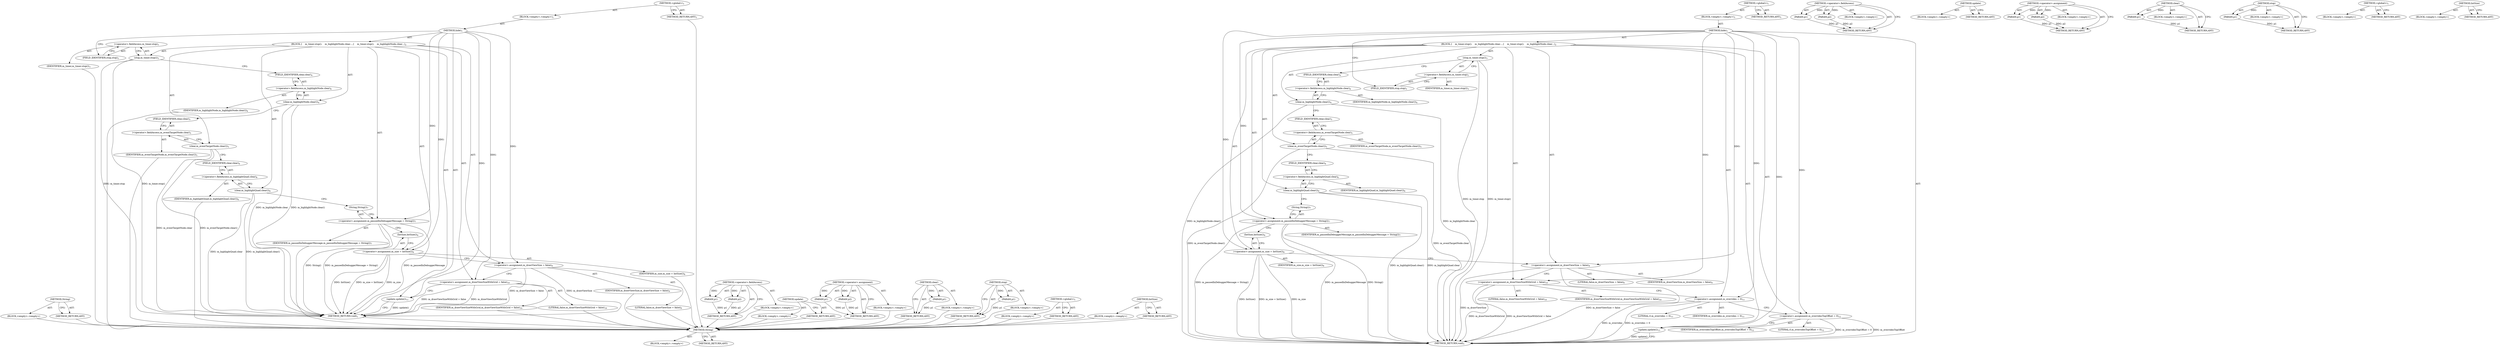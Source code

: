 digraph "IntSize" {
vulnerable_82 [label=<(METHOD,String)>];
vulnerable_83 [label=<(BLOCK,&lt;empty&gt;,&lt;empty&gt;)>];
vulnerable_84 [label=<(METHOD_RETURN,ANY)>];
vulnerable_6 [label=<(METHOD,&lt;global&gt;)<SUB>1</SUB>>];
vulnerable_7 [label=<(BLOCK,&lt;empty&gt;,&lt;empty&gt;)<SUB>1</SUB>>];
vulnerable_8 [label=<(METHOD,hide)<SUB>1</SUB>>];
vulnerable_9 [label=<(BLOCK,{
    m_timer.stop();
    m_highlightNode.clear...,{
    m_timer.stop();
    m_highlightNode.clear...)<SUB>2</SUB>>];
vulnerable_10 [label=<(stop,m_timer.stop())<SUB>3</SUB>>];
vulnerable_11 [label=<(&lt;operator&gt;.fieldAccess,m_timer.stop)<SUB>3</SUB>>];
vulnerable_12 [label=<(IDENTIFIER,m_timer,m_timer.stop())<SUB>3</SUB>>];
vulnerable_13 [label=<(FIELD_IDENTIFIER,stop,stop)<SUB>3</SUB>>];
vulnerable_14 [label=<(clear,m_highlightNode.clear())<SUB>4</SUB>>];
vulnerable_15 [label=<(&lt;operator&gt;.fieldAccess,m_highlightNode.clear)<SUB>4</SUB>>];
vulnerable_16 [label=<(IDENTIFIER,m_highlightNode,m_highlightNode.clear())<SUB>4</SUB>>];
vulnerable_17 [label=<(FIELD_IDENTIFIER,clear,clear)<SUB>4</SUB>>];
vulnerable_18 [label=<(clear,m_eventTargetNode.clear())<SUB>5</SUB>>];
vulnerable_19 [label=<(&lt;operator&gt;.fieldAccess,m_eventTargetNode.clear)<SUB>5</SUB>>];
vulnerable_20 [label=<(IDENTIFIER,m_eventTargetNode,m_eventTargetNode.clear())<SUB>5</SUB>>];
vulnerable_21 [label=<(FIELD_IDENTIFIER,clear,clear)<SUB>5</SUB>>];
vulnerable_22 [label=<(clear,m_highlightQuad.clear())<SUB>6</SUB>>];
vulnerable_23 [label=<(&lt;operator&gt;.fieldAccess,m_highlightQuad.clear)<SUB>6</SUB>>];
vulnerable_24 [label=<(IDENTIFIER,m_highlightQuad,m_highlightQuad.clear())<SUB>6</SUB>>];
vulnerable_25 [label=<(FIELD_IDENTIFIER,clear,clear)<SUB>6</SUB>>];
vulnerable_26 [label=<(&lt;operator&gt;.assignment,m_pausedInDebuggerMessage = String())<SUB>7</SUB>>];
vulnerable_27 [label=<(IDENTIFIER,m_pausedInDebuggerMessage,m_pausedInDebuggerMessage = String())<SUB>7</SUB>>];
vulnerable_28 [label=<(String,String())<SUB>7</SUB>>];
vulnerable_29 [label=<(&lt;operator&gt;.assignment,m_size = IntSize())<SUB>8</SUB>>];
vulnerable_30 [label=<(IDENTIFIER,m_size,m_size = IntSize())<SUB>8</SUB>>];
vulnerable_31 [label=<(IntSize,IntSize())<SUB>8</SUB>>];
vulnerable_32 [label=<(&lt;operator&gt;.assignment,m_drawViewSize = false)<SUB>9</SUB>>];
vulnerable_33 [label=<(IDENTIFIER,m_drawViewSize,m_drawViewSize = false)<SUB>9</SUB>>];
vulnerable_34 [label=<(LITERAL,false,m_drawViewSize = false)<SUB>9</SUB>>];
vulnerable_35 [label=<(&lt;operator&gt;.assignment,m_drawViewSizeWithGrid = false)<SUB>10</SUB>>];
vulnerable_36 [label=<(IDENTIFIER,m_drawViewSizeWithGrid,m_drawViewSizeWithGrid = false)<SUB>10</SUB>>];
vulnerable_37 [label=<(LITERAL,false,m_drawViewSizeWithGrid = false)<SUB>10</SUB>>];
vulnerable_38 [label=<(&lt;operator&gt;.assignment,m_overrides = 0)<SUB>11</SUB>>];
vulnerable_39 [label=<(IDENTIFIER,m_overrides,m_overrides = 0)<SUB>11</SUB>>];
vulnerable_40 [label=<(LITERAL,0,m_overrides = 0)<SUB>11</SUB>>];
vulnerable_41 [label=<(&lt;operator&gt;.assignment,m_overridesTopOffset = 0)<SUB>12</SUB>>];
vulnerable_42 [label=<(IDENTIFIER,m_overridesTopOffset,m_overridesTopOffset = 0)<SUB>12</SUB>>];
vulnerable_43 [label=<(LITERAL,0,m_overridesTopOffset = 0)<SUB>12</SUB>>];
vulnerable_44 [label=<(update,update())<SUB>13</SUB>>];
vulnerable_45 [label=<(METHOD_RETURN,void)<SUB>1</SUB>>];
vulnerable_47 [label=<(METHOD_RETURN,ANY)<SUB>1</SUB>>];
vulnerable_68 [label=<(METHOD,&lt;operator&gt;.fieldAccess)>];
vulnerable_69 [label=<(PARAM,p1)>];
vulnerable_70 [label=<(PARAM,p2)>];
vulnerable_71 [label=<(BLOCK,&lt;empty&gt;,&lt;empty&gt;)>];
vulnerable_72 [label=<(METHOD_RETURN,ANY)>];
vulnerable_88 [label=<(METHOD,update)>];
vulnerable_89 [label=<(BLOCK,&lt;empty&gt;,&lt;empty&gt;)>];
vulnerable_90 [label=<(METHOD_RETURN,ANY)>];
vulnerable_77 [label=<(METHOD,&lt;operator&gt;.assignment)>];
vulnerable_78 [label=<(PARAM,p1)>];
vulnerable_79 [label=<(PARAM,p2)>];
vulnerable_80 [label=<(BLOCK,&lt;empty&gt;,&lt;empty&gt;)>];
vulnerable_81 [label=<(METHOD_RETURN,ANY)>];
vulnerable_73 [label=<(METHOD,clear)>];
vulnerable_74 [label=<(PARAM,p1)>];
vulnerable_75 [label=<(BLOCK,&lt;empty&gt;,&lt;empty&gt;)>];
vulnerable_76 [label=<(METHOD_RETURN,ANY)>];
vulnerable_64 [label=<(METHOD,stop)>];
vulnerable_65 [label=<(PARAM,p1)>];
vulnerable_66 [label=<(BLOCK,&lt;empty&gt;,&lt;empty&gt;)>];
vulnerable_67 [label=<(METHOD_RETURN,ANY)>];
vulnerable_58 [label=<(METHOD,&lt;global&gt;)<SUB>1</SUB>>];
vulnerable_59 [label=<(BLOCK,&lt;empty&gt;,&lt;empty&gt;)>];
vulnerable_60 [label=<(METHOD_RETURN,ANY)>];
vulnerable_85 [label=<(METHOD,IntSize)>];
vulnerable_86 [label=<(BLOCK,&lt;empty&gt;,&lt;empty&gt;)>];
vulnerable_87 [label=<(METHOD_RETURN,ANY)>];
fixed_74 [label=<(METHOD,String)>];
fixed_75 [label=<(BLOCK,&lt;empty&gt;,&lt;empty&gt;)>];
fixed_76 [label=<(METHOD_RETURN,ANY)>];
fixed_6 [label=<(METHOD,&lt;global&gt;)<SUB>1</SUB>>];
fixed_7 [label=<(BLOCK,&lt;empty&gt;,&lt;empty&gt;)<SUB>1</SUB>>];
fixed_8 [label=<(METHOD,hide)<SUB>1</SUB>>];
fixed_9 [label=<(BLOCK,{
    m_timer.stop();
    m_highlightNode.clear...,{
    m_timer.stop();
    m_highlightNode.clear...)<SUB>2</SUB>>];
fixed_10 [label=<(stop,m_timer.stop())<SUB>3</SUB>>];
fixed_11 [label=<(&lt;operator&gt;.fieldAccess,m_timer.stop)<SUB>3</SUB>>];
fixed_12 [label=<(IDENTIFIER,m_timer,m_timer.stop())<SUB>3</SUB>>];
fixed_13 [label=<(FIELD_IDENTIFIER,stop,stop)<SUB>3</SUB>>];
fixed_14 [label=<(clear,m_highlightNode.clear())<SUB>4</SUB>>];
fixed_15 [label=<(&lt;operator&gt;.fieldAccess,m_highlightNode.clear)<SUB>4</SUB>>];
fixed_16 [label=<(IDENTIFIER,m_highlightNode,m_highlightNode.clear())<SUB>4</SUB>>];
fixed_17 [label=<(FIELD_IDENTIFIER,clear,clear)<SUB>4</SUB>>];
fixed_18 [label=<(clear,m_eventTargetNode.clear())<SUB>5</SUB>>];
fixed_19 [label=<(&lt;operator&gt;.fieldAccess,m_eventTargetNode.clear)<SUB>5</SUB>>];
fixed_20 [label=<(IDENTIFIER,m_eventTargetNode,m_eventTargetNode.clear())<SUB>5</SUB>>];
fixed_21 [label=<(FIELD_IDENTIFIER,clear,clear)<SUB>5</SUB>>];
fixed_22 [label=<(clear,m_highlightQuad.clear())<SUB>6</SUB>>];
fixed_23 [label=<(&lt;operator&gt;.fieldAccess,m_highlightQuad.clear)<SUB>6</SUB>>];
fixed_24 [label=<(IDENTIFIER,m_highlightQuad,m_highlightQuad.clear())<SUB>6</SUB>>];
fixed_25 [label=<(FIELD_IDENTIFIER,clear,clear)<SUB>6</SUB>>];
fixed_26 [label=<(&lt;operator&gt;.assignment,m_pausedInDebuggerMessage = String())<SUB>7</SUB>>];
fixed_27 [label=<(IDENTIFIER,m_pausedInDebuggerMessage,m_pausedInDebuggerMessage = String())<SUB>7</SUB>>];
fixed_28 [label=<(String,String())<SUB>7</SUB>>];
fixed_29 [label=<(&lt;operator&gt;.assignment,m_size = IntSize())<SUB>8</SUB>>];
fixed_30 [label=<(IDENTIFIER,m_size,m_size = IntSize())<SUB>8</SUB>>];
fixed_31 [label=<(IntSize,IntSize())<SUB>8</SUB>>];
fixed_32 [label=<(&lt;operator&gt;.assignment,m_drawViewSize = false)<SUB>9</SUB>>];
fixed_33 [label=<(IDENTIFIER,m_drawViewSize,m_drawViewSize = false)<SUB>9</SUB>>];
fixed_34 [label=<(LITERAL,false,m_drawViewSize = false)<SUB>9</SUB>>];
fixed_35 [label=<(&lt;operator&gt;.assignment,m_drawViewSizeWithGrid = false)<SUB>10</SUB>>];
fixed_36 [label=<(IDENTIFIER,m_drawViewSizeWithGrid,m_drawViewSizeWithGrid = false)<SUB>10</SUB>>];
fixed_37 [label=<(LITERAL,false,m_drawViewSizeWithGrid = false)<SUB>10</SUB>>];
fixed_38 [label=<(update,update())<SUB>11</SUB>>];
fixed_39 [label=<(METHOD_RETURN,void)<SUB>1</SUB>>];
fixed_41 [label=<(METHOD_RETURN,ANY)<SUB>1</SUB>>];
fixed_60 [label=<(METHOD,&lt;operator&gt;.fieldAccess)>];
fixed_61 [label=<(PARAM,p1)>];
fixed_62 [label=<(PARAM,p2)>];
fixed_63 [label=<(BLOCK,&lt;empty&gt;,&lt;empty&gt;)>];
fixed_64 [label=<(METHOD_RETURN,ANY)>];
fixed_80 [label=<(METHOD,update)>];
fixed_81 [label=<(BLOCK,&lt;empty&gt;,&lt;empty&gt;)>];
fixed_82 [label=<(METHOD_RETURN,ANY)>];
fixed_69 [label=<(METHOD,&lt;operator&gt;.assignment)>];
fixed_70 [label=<(PARAM,p1)>];
fixed_71 [label=<(PARAM,p2)>];
fixed_72 [label=<(BLOCK,&lt;empty&gt;,&lt;empty&gt;)>];
fixed_73 [label=<(METHOD_RETURN,ANY)>];
fixed_65 [label=<(METHOD,clear)>];
fixed_66 [label=<(PARAM,p1)>];
fixed_67 [label=<(BLOCK,&lt;empty&gt;,&lt;empty&gt;)>];
fixed_68 [label=<(METHOD_RETURN,ANY)>];
fixed_56 [label=<(METHOD,stop)>];
fixed_57 [label=<(PARAM,p1)>];
fixed_58 [label=<(BLOCK,&lt;empty&gt;,&lt;empty&gt;)>];
fixed_59 [label=<(METHOD_RETURN,ANY)>];
fixed_50 [label=<(METHOD,&lt;global&gt;)<SUB>1</SUB>>];
fixed_51 [label=<(BLOCK,&lt;empty&gt;,&lt;empty&gt;)>];
fixed_52 [label=<(METHOD_RETURN,ANY)>];
fixed_77 [label=<(METHOD,IntSize)>];
fixed_78 [label=<(BLOCK,&lt;empty&gt;,&lt;empty&gt;)>];
fixed_79 [label=<(METHOD_RETURN,ANY)>];
vulnerable_82 -> vulnerable_83  [key=0, label="AST: "];
vulnerable_82 -> vulnerable_84  [key=0, label="AST: "];
vulnerable_82 -> vulnerable_84  [key=1, label="CFG: "];
vulnerable_6 -> vulnerable_7  [key=0, label="AST: "];
vulnerable_6 -> vulnerable_47  [key=0, label="AST: "];
vulnerable_6 -> vulnerable_47  [key=1, label="CFG: "];
vulnerable_7 -> vulnerable_8  [key=0, label="AST: "];
vulnerable_8 -> vulnerable_9  [key=0, label="AST: "];
vulnerable_8 -> vulnerable_45  [key=0, label="AST: "];
vulnerable_8 -> vulnerable_13  [key=0, label="CFG: "];
vulnerable_8 -> vulnerable_26  [key=0, label="DDG: "];
vulnerable_8 -> vulnerable_29  [key=0, label="DDG: "];
vulnerable_8 -> vulnerable_32  [key=0, label="DDG: "];
vulnerable_8 -> vulnerable_35  [key=0, label="DDG: "];
vulnerable_8 -> vulnerable_38  [key=0, label="DDG: "];
vulnerable_8 -> vulnerable_41  [key=0, label="DDG: "];
vulnerable_8 -> vulnerable_44  [key=0, label="DDG: "];
vulnerable_9 -> vulnerable_10  [key=0, label="AST: "];
vulnerable_9 -> vulnerable_14  [key=0, label="AST: "];
vulnerable_9 -> vulnerable_18  [key=0, label="AST: "];
vulnerable_9 -> vulnerable_22  [key=0, label="AST: "];
vulnerable_9 -> vulnerable_26  [key=0, label="AST: "];
vulnerable_9 -> vulnerable_29  [key=0, label="AST: "];
vulnerable_9 -> vulnerable_32  [key=0, label="AST: "];
vulnerable_9 -> vulnerable_35  [key=0, label="AST: "];
vulnerable_9 -> vulnerable_38  [key=0, label="AST: "];
vulnerable_9 -> vulnerable_41  [key=0, label="AST: "];
vulnerable_9 -> vulnerable_44  [key=0, label="AST: "];
vulnerable_10 -> vulnerable_11  [key=0, label="AST: "];
vulnerable_10 -> vulnerable_17  [key=0, label="CFG: "];
vulnerable_10 -> vulnerable_45  [key=0, label="DDG: m_timer.stop"];
vulnerable_10 -> vulnerable_45  [key=1, label="DDG: m_timer.stop()"];
vulnerable_11 -> vulnerable_12  [key=0, label="AST: "];
vulnerable_11 -> vulnerable_13  [key=0, label="AST: "];
vulnerable_11 -> vulnerable_10  [key=0, label="CFG: "];
vulnerable_13 -> vulnerable_11  [key=0, label="CFG: "];
vulnerable_14 -> vulnerable_15  [key=0, label="AST: "];
vulnerable_14 -> vulnerable_21  [key=0, label="CFG: "];
vulnerable_14 -> vulnerable_45  [key=0, label="DDG: m_highlightNode.clear"];
vulnerable_14 -> vulnerable_45  [key=1, label="DDG: m_highlightNode.clear()"];
vulnerable_15 -> vulnerable_16  [key=0, label="AST: "];
vulnerable_15 -> vulnerable_17  [key=0, label="AST: "];
vulnerable_15 -> vulnerable_14  [key=0, label="CFG: "];
vulnerable_17 -> vulnerable_15  [key=0, label="CFG: "];
vulnerable_18 -> vulnerable_19  [key=0, label="AST: "];
vulnerable_18 -> vulnerable_25  [key=0, label="CFG: "];
vulnerable_18 -> vulnerable_45  [key=0, label="DDG: m_eventTargetNode.clear"];
vulnerable_18 -> vulnerable_45  [key=1, label="DDG: m_eventTargetNode.clear()"];
vulnerable_19 -> vulnerable_20  [key=0, label="AST: "];
vulnerable_19 -> vulnerable_21  [key=0, label="AST: "];
vulnerable_19 -> vulnerable_18  [key=0, label="CFG: "];
vulnerable_21 -> vulnerable_19  [key=0, label="CFG: "];
vulnerable_22 -> vulnerable_23  [key=0, label="AST: "];
vulnerable_22 -> vulnerable_28  [key=0, label="CFG: "];
vulnerable_22 -> vulnerable_45  [key=0, label="DDG: m_highlightQuad.clear"];
vulnerable_22 -> vulnerable_45  [key=1, label="DDG: m_highlightQuad.clear()"];
vulnerable_23 -> vulnerable_24  [key=0, label="AST: "];
vulnerable_23 -> vulnerable_25  [key=0, label="AST: "];
vulnerable_23 -> vulnerable_22  [key=0, label="CFG: "];
vulnerable_25 -> vulnerable_23  [key=0, label="CFG: "];
vulnerable_26 -> vulnerable_27  [key=0, label="AST: "];
vulnerable_26 -> vulnerable_28  [key=0, label="AST: "];
vulnerable_26 -> vulnerable_31  [key=0, label="CFG: "];
vulnerable_26 -> vulnerable_45  [key=0, label="DDG: String()"];
vulnerable_26 -> vulnerable_45  [key=1, label="DDG: m_pausedInDebuggerMessage = String()"];
vulnerable_26 -> vulnerable_45  [key=2, label="DDG: m_pausedInDebuggerMessage"];
vulnerable_28 -> vulnerable_26  [key=0, label="CFG: "];
vulnerable_29 -> vulnerable_30  [key=0, label="AST: "];
vulnerable_29 -> vulnerable_31  [key=0, label="AST: "];
vulnerable_29 -> vulnerable_32  [key=0, label="CFG: "];
vulnerable_29 -> vulnerable_45  [key=0, label="DDG: IntSize()"];
vulnerable_29 -> vulnerable_45  [key=1, label="DDG: m_size = IntSize()"];
vulnerable_29 -> vulnerable_45  [key=2, label="DDG: m_size"];
vulnerable_31 -> vulnerable_29  [key=0, label="CFG: "];
vulnerable_32 -> vulnerable_33  [key=0, label="AST: "];
vulnerable_32 -> vulnerable_34  [key=0, label="AST: "];
vulnerable_32 -> vulnerable_35  [key=0, label="CFG: "];
vulnerable_32 -> vulnerable_45  [key=0, label="DDG: m_drawViewSize = false"];
vulnerable_32 -> vulnerable_45  [key=1, label="DDG: m_drawViewSize"];
vulnerable_35 -> vulnerable_36  [key=0, label="AST: "];
vulnerable_35 -> vulnerable_37  [key=0, label="AST: "];
vulnerable_35 -> vulnerable_38  [key=0, label="CFG: "];
vulnerable_35 -> vulnerable_45  [key=0, label="DDG: m_drawViewSizeWithGrid = false"];
vulnerable_35 -> vulnerable_45  [key=1, label="DDG: m_drawViewSizeWithGrid"];
vulnerable_38 -> vulnerable_39  [key=0, label="AST: "];
vulnerable_38 -> vulnerable_40  [key=0, label="AST: "];
vulnerable_38 -> vulnerable_41  [key=0, label="CFG: "];
vulnerable_38 -> vulnerable_45  [key=0, label="DDG: m_overrides = 0"];
vulnerable_38 -> vulnerable_45  [key=1, label="DDG: m_overrides"];
vulnerable_41 -> vulnerable_42  [key=0, label="AST: "];
vulnerable_41 -> vulnerable_43  [key=0, label="AST: "];
vulnerable_41 -> vulnerable_44  [key=0, label="CFG: "];
vulnerable_41 -> vulnerable_45  [key=0, label="DDG: m_overridesTopOffset = 0"];
vulnerable_41 -> vulnerable_45  [key=1, label="DDG: m_overridesTopOffset"];
vulnerable_44 -> vulnerable_45  [key=0, label="CFG: "];
vulnerable_44 -> vulnerable_45  [key=1, label="DDG: update()"];
vulnerable_68 -> vulnerable_69  [key=0, label="AST: "];
vulnerable_68 -> vulnerable_69  [key=1, label="DDG: "];
vulnerable_68 -> vulnerable_71  [key=0, label="AST: "];
vulnerable_68 -> vulnerable_70  [key=0, label="AST: "];
vulnerable_68 -> vulnerable_70  [key=1, label="DDG: "];
vulnerable_68 -> vulnerable_72  [key=0, label="AST: "];
vulnerable_68 -> vulnerable_72  [key=1, label="CFG: "];
vulnerable_69 -> vulnerable_72  [key=0, label="DDG: p1"];
vulnerable_70 -> vulnerable_72  [key=0, label="DDG: p2"];
vulnerable_88 -> vulnerable_89  [key=0, label="AST: "];
vulnerable_88 -> vulnerable_90  [key=0, label="AST: "];
vulnerable_88 -> vulnerable_90  [key=1, label="CFG: "];
vulnerable_77 -> vulnerable_78  [key=0, label="AST: "];
vulnerable_77 -> vulnerable_78  [key=1, label="DDG: "];
vulnerable_77 -> vulnerable_80  [key=0, label="AST: "];
vulnerable_77 -> vulnerable_79  [key=0, label="AST: "];
vulnerable_77 -> vulnerable_79  [key=1, label="DDG: "];
vulnerable_77 -> vulnerable_81  [key=0, label="AST: "];
vulnerable_77 -> vulnerable_81  [key=1, label="CFG: "];
vulnerable_78 -> vulnerable_81  [key=0, label="DDG: p1"];
vulnerable_79 -> vulnerable_81  [key=0, label="DDG: p2"];
vulnerable_73 -> vulnerable_74  [key=0, label="AST: "];
vulnerable_73 -> vulnerable_74  [key=1, label="DDG: "];
vulnerable_73 -> vulnerable_75  [key=0, label="AST: "];
vulnerable_73 -> vulnerable_76  [key=0, label="AST: "];
vulnerable_73 -> vulnerable_76  [key=1, label="CFG: "];
vulnerable_74 -> vulnerable_76  [key=0, label="DDG: p1"];
vulnerable_64 -> vulnerable_65  [key=0, label="AST: "];
vulnerable_64 -> vulnerable_65  [key=1, label="DDG: "];
vulnerable_64 -> vulnerable_66  [key=0, label="AST: "];
vulnerable_64 -> vulnerable_67  [key=0, label="AST: "];
vulnerable_64 -> vulnerable_67  [key=1, label="CFG: "];
vulnerable_65 -> vulnerable_67  [key=0, label="DDG: p1"];
vulnerable_58 -> vulnerable_59  [key=0, label="AST: "];
vulnerable_58 -> vulnerable_60  [key=0, label="AST: "];
vulnerable_58 -> vulnerable_60  [key=1, label="CFG: "];
vulnerable_85 -> vulnerable_86  [key=0, label="AST: "];
vulnerable_85 -> vulnerable_87  [key=0, label="AST: "];
vulnerable_85 -> vulnerable_87  [key=1, label="CFG: "];
fixed_74 -> fixed_75  [key=0, label="AST: "];
fixed_74 -> fixed_76  [key=0, label="AST: "];
fixed_74 -> fixed_76  [key=1, label="CFG: "];
fixed_75 -> vulnerable_82  [key=0];
fixed_76 -> vulnerable_82  [key=0];
fixed_6 -> fixed_7  [key=0, label="AST: "];
fixed_6 -> fixed_41  [key=0, label="AST: "];
fixed_6 -> fixed_41  [key=1, label="CFG: "];
fixed_7 -> fixed_8  [key=0, label="AST: "];
fixed_8 -> fixed_9  [key=0, label="AST: "];
fixed_8 -> fixed_39  [key=0, label="AST: "];
fixed_8 -> fixed_13  [key=0, label="CFG: "];
fixed_8 -> fixed_26  [key=0, label="DDG: "];
fixed_8 -> fixed_29  [key=0, label="DDG: "];
fixed_8 -> fixed_32  [key=0, label="DDG: "];
fixed_8 -> fixed_35  [key=0, label="DDG: "];
fixed_8 -> fixed_38  [key=0, label="DDG: "];
fixed_9 -> fixed_10  [key=0, label="AST: "];
fixed_9 -> fixed_14  [key=0, label="AST: "];
fixed_9 -> fixed_18  [key=0, label="AST: "];
fixed_9 -> fixed_22  [key=0, label="AST: "];
fixed_9 -> fixed_26  [key=0, label="AST: "];
fixed_9 -> fixed_29  [key=0, label="AST: "];
fixed_9 -> fixed_32  [key=0, label="AST: "];
fixed_9 -> fixed_35  [key=0, label="AST: "];
fixed_9 -> fixed_38  [key=0, label="AST: "];
fixed_10 -> fixed_11  [key=0, label="AST: "];
fixed_10 -> fixed_17  [key=0, label="CFG: "];
fixed_10 -> fixed_39  [key=0, label="DDG: m_timer.stop"];
fixed_10 -> fixed_39  [key=1, label="DDG: m_timer.stop()"];
fixed_11 -> fixed_12  [key=0, label="AST: "];
fixed_11 -> fixed_13  [key=0, label="AST: "];
fixed_11 -> fixed_10  [key=0, label="CFG: "];
fixed_12 -> vulnerable_82  [key=0];
fixed_13 -> fixed_11  [key=0, label="CFG: "];
fixed_14 -> fixed_15  [key=0, label="AST: "];
fixed_14 -> fixed_21  [key=0, label="CFG: "];
fixed_14 -> fixed_39  [key=0, label="DDG: m_highlightNode.clear"];
fixed_14 -> fixed_39  [key=1, label="DDG: m_highlightNode.clear()"];
fixed_15 -> fixed_16  [key=0, label="AST: "];
fixed_15 -> fixed_17  [key=0, label="AST: "];
fixed_15 -> fixed_14  [key=0, label="CFG: "];
fixed_16 -> vulnerable_82  [key=0];
fixed_17 -> fixed_15  [key=0, label="CFG: "];
fixed_18 -> fixed_19  [key=0, label="AST: "];
fixed_18 -> fixed_25  [key=0, label="CFG: "];
fixed_18 -> fixed_39  [key=0, label="DDG: m_eventTargetNode.clear"];
fixed_18 -> fixed_39  [key=1, label="DDG: m_eventTargetNode.clear()"];
fixed_19 -> fixed_20  [key=0, label="AST: "];
fixed_19 -> fixed_21  [key=0, label="AST: "];
fixed_19 -> fixed_18  [key=0, label="CFG: "];
fixed_20 -> vulnerable_82  [key=0];
fixed_21 -> fixed_19  [key=0, label="CFG: "];
fixed_22 -> fixed_23  [key=0, label="AST: "];
fixed_22 -> fixed_28  [key=0, label="CFG: "];
fixed_22 -> fixed_39  [key=0, label="DDG: m_highlightQuad.clear"];
fixed_22 -> fixed_39  [key=1, label="DDG: m_highlightQuad.clear()"];
fixed_23 -> fixed_24  [key=0, label="AST: "];
fixed_23 -> fixed_25  [key=0, label="AST: "];
fixed_23 -> fixed_22  [key=0, label="CFG: "];
fixed_24 -> vulnerable_82  [key=0];
fixed_25 -> fixed_23  [key=0, label="CFG: "];
fixed_26 -> fixed_27  [key=0, label="AST: "];
fixed_26 -> fixed_28  [key=0, label="AST: "];
fixed_26 -> fixed_31  [key=0, label="CFG: "];
fixed_26 -> fixed_39  [key=0, label="DDG: String()"];
fixed_26 -> fixed_39  [key=1, label="DDG: m_pausedInDebuggerMessage = String()"];
fixed_26 -> fixed_39  [key=2, label="DDG: m_pausedInDebuggerMessage"];
fixed_27 -> vulnerable_82  [key=0];
fixed_28 -> fixed_26  [key=0, label="CFG: "];
fixed_29 -> fixed_30  [key=0, label="AST: "];
fixed_29 -> fixed_31  [key=0, label="AST: "];
fixed_29 -> fixed_32  [key=0, label="CFG: "];
fixed_29 -> fixed_39  [key=0, label="DDG: IntSize()"];
fixed_29 -> fixed_39  [key=1, label="DDG: m_size = IntSize()"];
fixed_29 -> fixed_39  [key=2, label="DDG: m_size"];
fixed_30 -> vulnerable_82  [key=0];
fixed_31 -> fixed_29  [key=0, label="CFG: "];
fixed_32 -> fixed_33  [key=0, label="AST: "];
fixed_32 -> fixed_34  [key=0, label="AST: "];
fixed_32 -> fixed_35  [key=0, label="CFG: "];
fixed_32 -> fixed_39  [key=0, label="DDG: m_drawViewSize = false"];
fixed_32 -> fixed_39  [key=1, label="DDG: m_drawViewSize"];
fixed_33 -> vulnerable_82  [key=0];
fixed_34 -> vulnerable_82  [key=0];
fixed_35 -> fixed_36  [key=0, label="AST: "];
fixed_35 -> fixed_37  [key=0, label="AST: "];
fixed_35 -> fixed_38  [key=0, label="CFG: "];
fixed_35 -> fixed_39  [key=0, label="DDG: m_drawViewSizeWithGrid = false"];
fixed_35 -> fixed_39  [key=1, label="DDG: m_drawViewSizeWithGrid"];
fixed_36 -> vulnerable_82  [key=0];
fixed_37 -> vulnerable_82  [key=0];
fixed_38 -> fixed_39  [key=0, label="CFG: "];
fixed_38 -> fixed_39  [key=1, label="DDG: update()"];
fixed_39 -> vulnerable_82  [key=0];
fixed_41 -> vulnerable_82  [key=0];
fixed_60 -> fixed_61  [key=0, label="AST: "];
fixed_60 -> fixed_61  [key=1, label="DDG: "];
fixed_60 -> fixed_63  [key=0, label="AST: "];
fixed_60 -> fixed_62  [key=0, label="AST: "];
fixed_60 -> fixed_62  [key=1, label="DDG: "];
fixed_60 -> fixed_64  [key=0, label="AST: "];
fixed_60 -> fixed_64  [key=1, label="CFG: "];
fixed_61 -> fixed_64  [key=0, label="DDG: p1"];
fixed_62 -> fixed_64  [key=0, label="DDG: p2"];
fixed_63 -> vulnerable_82  [key=0];
fixed_64 -> vulnerable_82  [key=0];
fixed_80 -> fixed_81  [key=0, label="AST: "];
fixed_80 -> fixed_82  [key=0, label="AST: "];
fixed_80 -> fixed_82  [key=1, label="CFG: "];
fixed_81 -> vulnerable_82  [key=0];
fixed_82 -> vulnerable_82  [key=0];
fixed_69 -> fixed_70  [key=0, label="AST: "];
fixed_69 -> fixed_70  [key=1, label="DDG: "];
fixed_69 -> fixed_72  [key=0, label="AST: "];
fixed_69 -> fixed_71  [key=0, label="AST: "];
fixed_69 -> fixed_71  [key=1, label="DDG: "];
fixed_69 -> fixed_73  [key=0, label="AST: "];
fixed_69 -> fixed_73  [key=1, label="CFG: "];
fixed_70 -> fixed_73  [key=0, label="DDG: p1"];
fixed_71 -> fixed_73  [key=0, label="DDG: p2"];
fixed_72 -> vulnerable_82  [key=0];
fixed_73 -> vulnerable_82  [key=0];
fixed_65 -> fixed_66  [key=0, label="AST: "];
fixed_65 -> fixed_66  [key=1, label="DDG: "];
fixed_65 -> fixed_67  [key=0, label="AST: "];
fixed_65 -> fixed_68  [key=0, label="AST: "];
fixed_65 -> fixed_68  [key=1, label="CFG: "];
fixed_66 -> fixed_68  [key=0, label="DDG: p1"];
fixed_67 -> vulnerable_82  [key=0];
fixed_68 -> vulnerable_82  [key=0];
fixed_56 -> fixed_57  [key=0, label="AST: "];
fixed_56 -> fixed_57  [key=1, label="DDG: "];
fixed_56 -> fixed_58  [key=0, label="AST: "];
fixed_56 -> fixed_59  [key=0, label="AST: "];
fixed_56 -> fixed_59  [key=1, label="CFG: "];
fixed_57 -> fixed_59  [key=0, label="DDG: p1"];
fixed_58 -> vulnerable_82  [key=0];
fixed_59 -> vulnerable_82  [key=0];
fixed_50 -> fixed_51  [key=0, label="AST: "];
fixed_50 -> fixed_52  [key=0, label="AST: "];
fixed_50 -> fixed_52  [key=1, label="CFG: "];
fixed_51 -> vulnerable_82  [key=0];
fixed_52 -> vulnerable_82  [key=0];
fixed_77 -> fixed_78  [key=0, label="AST: "];
fixed_77 -> fixed_79  [key=0, label="AST: "];
fixed_77 -> fixed_79  [key=1, label="CFG: "];
fixed_78 -> vulnerable_82  [key=0];
fixed_79 -> vulnerable_82  [key=0];
}

